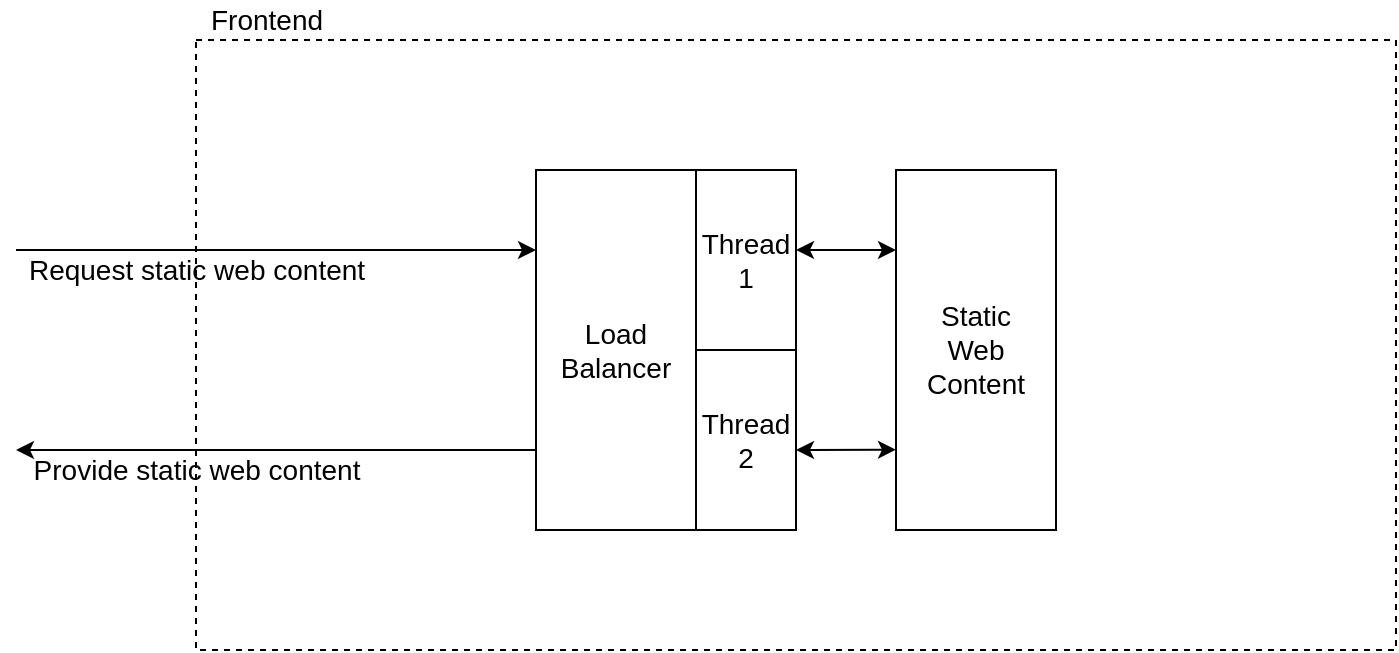 <mxfile version="12.9.3" type="device"><diagram id="F6C0qdNgFmhBdd7p-WNN" name="Page-1"><mxGraphModel dx="1448" dy="552" grid="1" gridSize="10" guides="1" tooltips="1" connect="1" arrows="1" fold="1" page="1" pageScale="1" pageWidth="827" pageHeight="1169" math="0" shadow="0"><root><mxCell id="0"/><mxCell id="1" parent="0"/><mxCell id="jalF38qSHtet8JP3DqnO-12" value="" style="rounded=0;whiteSpace=wrap;html=1;shadow=0;fillColor=none;gradientColor=none;fontSize=14;align=center;dashed=1;" parent="1" vertex="1"><mxGeometry x="-680" y="175" width="600" height="305" as="geometry"/></mxCell><mxCell id="DEXSWMpo7l23XRFArZPN-68" value="Frontend" style="text;html=1;align=center;verticalAlign=middle;resizable=0;points=[];autosize=1;fontSize=14;" parent="1" vertex="1"><mxGeometry x="-680" y="155" width="70" height="20" as="geometry"/></mxCell><mxCell id="jalF38qSHtet8JP3DqnO-3" value="Load Balancer" style="rounded=0;whiteSpace=wrap;html=1;shadow=0;fontSize=14;align=center;" parent="1" vertex="1"><mxGeometry x="-510" y="240" width="80" height="180" as="geometry"/></mxCell><mxCell id="jalF38qSHtet8JP3DqnO-6" value="" style="endArrow=classic;startArrow=classic;html=1;strokeWidth=1;fontSize=14;entryX=0;entryY=0.5;entryDx=0;entryDy=0;exitX=1;exitY=0.222;exitDx=0;exitDy=0;exitPerimeter=0;" parent="1" edge="1"><mxGeometry width="50" height="50" relative="1" as="geometry"><mxPoint x="-380" y="279.96" as="sourcePoint"/><mxPoint x="-330" y="280" as="targetPoint"/></mxGeometry></mxCell><mxCell id="jalF38qSHtet8JP3DqnO-7" value="" style="endArrow=classic;startArrow=classic;html=1;strokeWidth=1;fontSize=14;entryX=0;entryY=0.5;entryDx=0;entryDy=0;" parent="1" edge="1"><mxGeometry width="50" height="50" relative="1" as="geometry"><mxPoint x="-380" y="380" as="sourcePoint"/><mxPoint x="-330" y="379.84" as="targetPoint"/></mxGeometry></mxCell><mxCell id="AWcvID0_eGlurYyIjMNa-1" value="Static&lt;br&gt;Web&lt;br&gt;Content" style="rounded=0;whiteSpace=wrap;html=1;shadow=0;fontSize=14;align=center;" parent="1" vertex="1"><mxGeometry x="-330" y="240" width="80" height="180" as="geometry"/></mxCell><mxCell id="AWcvID0_eGlurYyIjMNa-2" value="Thread 1" style="rounded=0;whiteSpace=wrap;html=1;shadow=0;fontSize=14;align=center;" parent="1" vertex="1"><mxGeometry x="-430" y="240" width="50" height="90" as="geometry"/></mxCell><mxCell id="AWcvID0_eGlurYyIjMNa-3" value="Thread 2" style="rounded=0;whiteSpace=wrap;html=1;shadow=0;fontSize=14;align=center;" parent="1" vertex="1"><mxGeometry x="-430" y="330" width="50" height="90" as="geometry"/></mxCell><mxCell id="AWcvID0_eGlurYyIjMNa-12" style="edgeStyle=none;rounded=0;orthogonalLoop=1;jettySize=auto;html=1;startArrow=classic;startFill=1;endArrow=none;endFill=0;strokeWidth=1;fontSize=14;entryX=0;entryY=0.75;entryDx=0;entryDy=0;" parent="1" edge="1"><mxGeometry relative="1" as="geometry"><mxPoint x="-770" y="380" as="sourcePoint"/><mxPoint x="-510" y="380" as="targetPoint"/></mxGeometry></mxCell><mxCell id="AWcvID0_eGlurYyIjMNa-13" value="Provide static web content" style="text;html=1;align=center;verticalAlign=middle;resizable=0;points=[];autosize=1;fontSize=14;" parent="1" vertex="1"><mxGeometry x="-770" y="380" width="180" height="20" as="geometry"/></mxCell><mxCell id="SPKyY-eFb8oqzFBY571m-1" style="edgeStyle=none;rounded=0;orthogonalLoop=1;jettySize=auto;html=1;startArrow=classic;startFill=1;endArrow=none;endFill=0;strokeWidth=1;fontSize=14;entryX=0;entryY=0.75;entryDx=0;entryDy=0;" edge="1" parent="1"><mxGeometry relative="1" as="geometry"><mxPoint x="-510" y="280" as="sourcePoint"/><mxPoint x="-770" y="280" as="targetPoint"/></mxGeometry></mxCell><mxCell id="SPKyY-eFb8oqzFBY571m-2" value="Request static web content" style="text;html=1;align=center;verticalAlign=middle;resizable=0;points=[];autosize=1;fontSize=14;" vertex="1" parent="1"><mxGeometry x="-770" y="280" width="180" height="20" as="geometry"/></mxCell></root></mxGraphModel></diagram></mxfile>